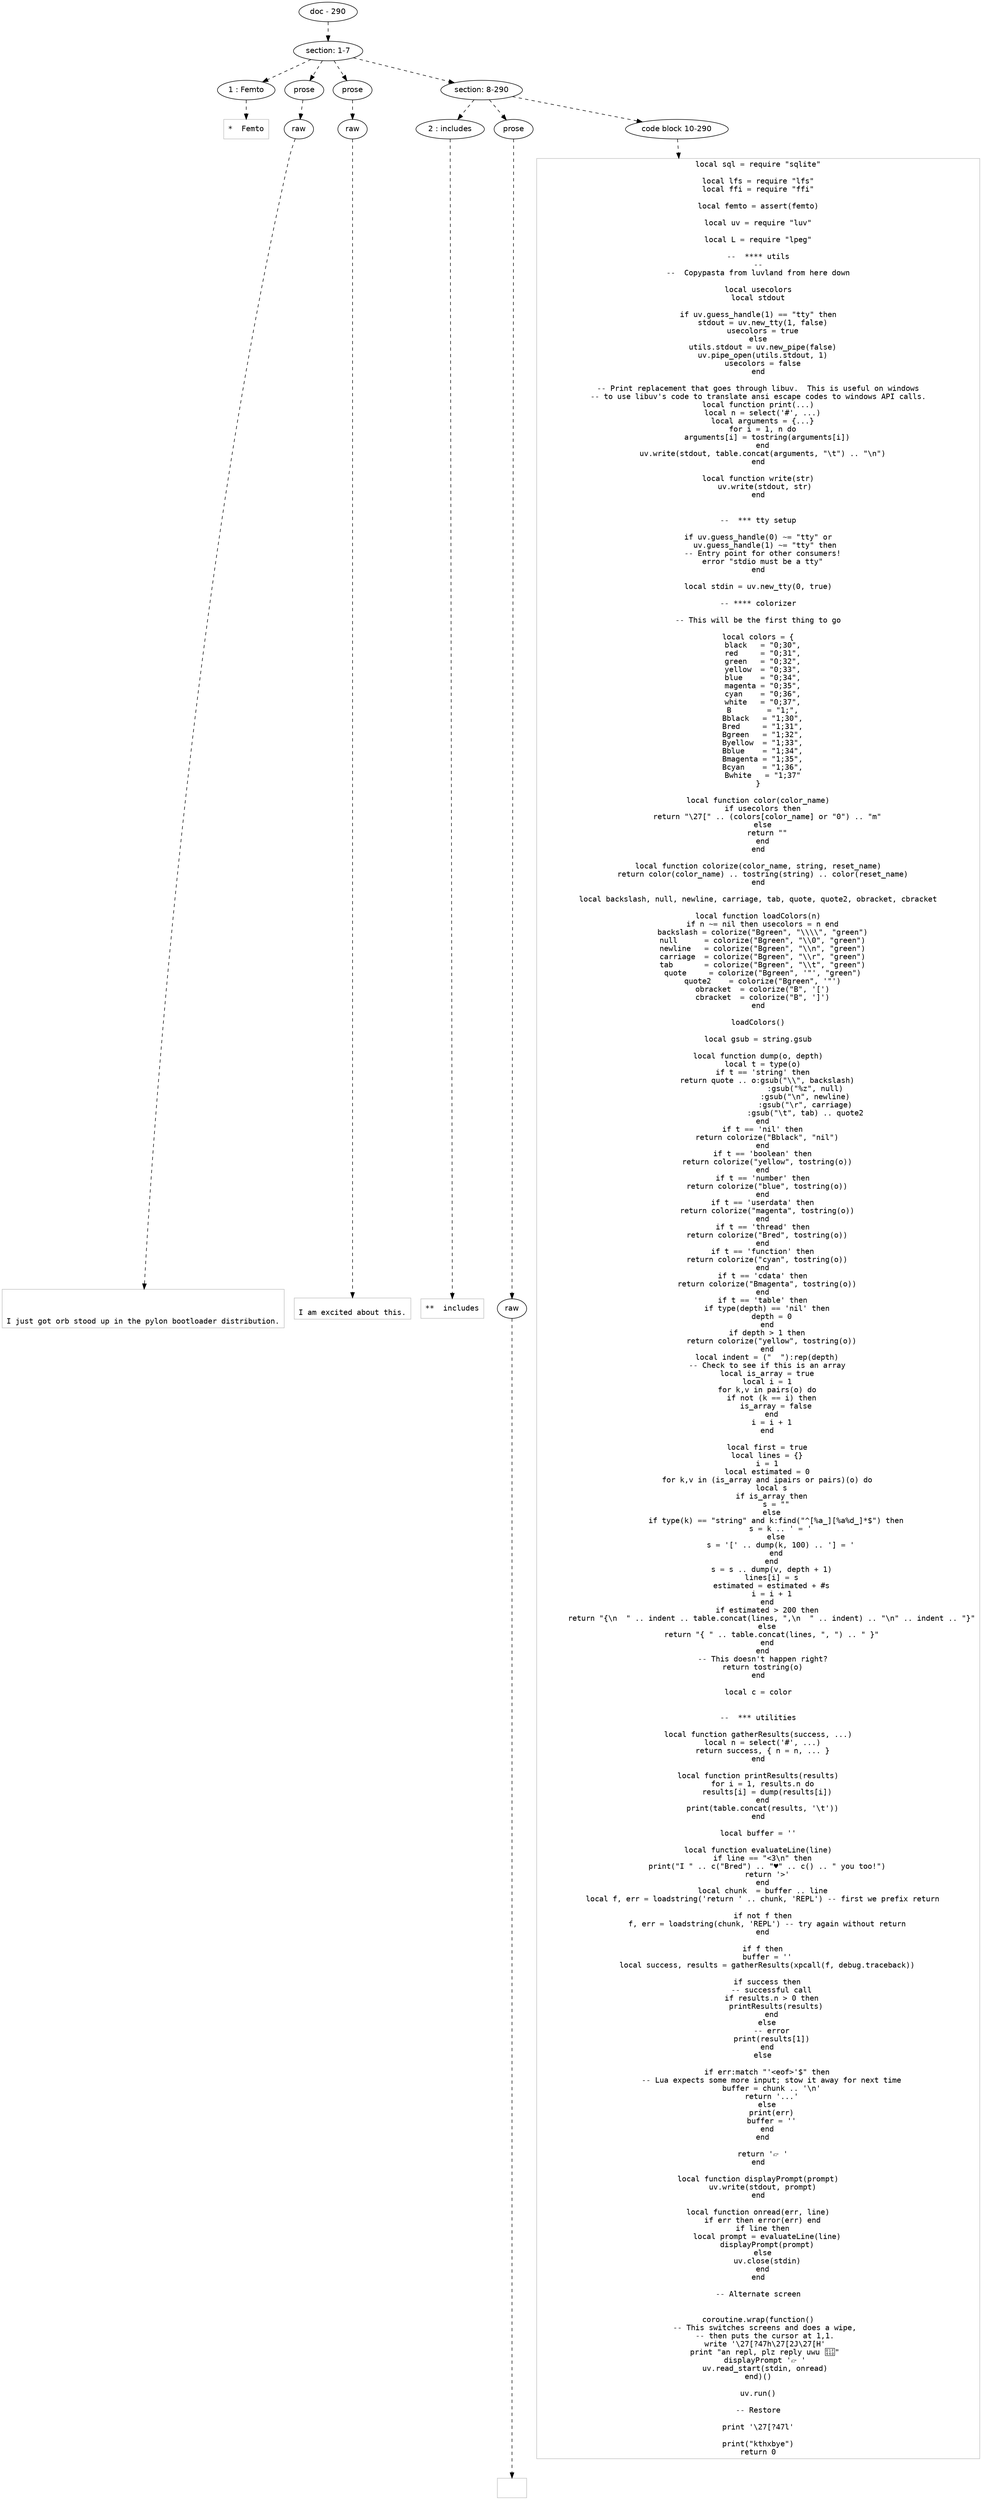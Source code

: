digraph lpegNode {

node [fontname=Helvetica]
edge [style=dashed]

doc_0 [label="doc - 290"]


doc_0 -> { section_1}
{rank=same; section_1}

section_1 [label="section: 1-7"]


// END RANK doc_0

section_1 -> { header_2 prose_3 prose_4 section_5}
{rank=same; header_2 prose_3 prose_4 section_5}

header_2 [label="1 : Femto"]

prose_3 [label="prose"]

prose_4 [label="prose"]

section_5 [label="section: 8-290"]


// END RANK section_1

header_2 -> leaf_6
leaf_6  [color=Gray,shape=rectangle,fontname=Inconsolata,label="*  Femto"]
// END RANK header_2

prose_3 -> { raw_7}
{rank=same; raw_7}

raw_7 [label="raw"]


// END RANK prose_3

raw_7 -> leaf_8
leaf_8  [color=Gray,shape=rectangle,fontname=Inconsolata,label="


I just got orb stood up in the pylon bootloader distribution.
"]
// END RANK raw_7

prose_4 -> { raw_9}
{rank=same; raw_9}

raw_9 [label="raw"]


// END RANK prose_4

raw_9 -> leaf_10
leaf_10  [color=Gray,shape=rectangle,fontname=Inconsolata,label="
I am excited about this.
"]
// END RANK raw_9

section_5 -> { header_11 prose_12 codeblock_13}
{rank=same; header_11 prose_12 codeblock_13}

header_11 [label="2 : includes"]

prose_12 [label="prose"]

codeblock_13 [label="code block 10-290"]


// END RANK section_5

header_11 -> leaf_14
leaf_14  [color=Gray,shape=rectangle,fontname=Inconsolata,label="**  includes"]
// END RANK header_11

prose_12 -> { raw_15}
{rank=same; raw_15}

raw_15 [label="raw"]


// END RANK prose_12

raw_15 -> leaf_16
leaf_16  [color=Gray,shape=rectangle,fontname=Inconsolata,label="
"]
// END RANK raw_15

codeblock_13 -> leaf_17
leaf_17  [color=Gray,shape=rectangle,fontname=Inconsolata,label="local sql = require \"sqlite\"

local lfs = require \"lfs\"
local ffi = require \"ffi\"

local femto = assert(femto)

local uv = require \"luv\"

local L = require \"lpeg\"

--  **** utils
--
--  Copypasta from luvland from here down

local usecolors
local stdout

if uv.guess_handle(1) == \"tty\" then
  stdout = uv.new_tty(1, false)
  usecolors = true
else
  utils.stdout = uv.new_pipe(false)
  uv.pipe_open(utils.stdout, 1)
  usecolors = false
end

-- Print replacement that goes through libuv.  This is useful on windows
-- to use libuv's code to translate ansi escape codes to windows API calls.
local function print(...)
  local n = select('#', ...)
  local arguments = {...}
  for i = 1, n do
    arguments[i] = tostring(arguments[i])
  end
  uv.write(stdout, table.concat(arguments, \"\\t\") .. \"\\n\")
end

local function write(str)
   uv.write(stdout, str)
end


--  *** tty setup

if uv.guess_handle(0) ~= \"tty\" or
   uv.guess_handle(1) ~= \"tty\" then
  -- Entry point for other consumers!
  error \"stdio must be a tty\"
end

local stdin = uv.new_tty(0, true)

-- **** colorizer

-- This will be the first thing to go

local colors = {
  black   = \"0;30\",
  red     = \"0;31\",
  green   = \"0;32\",
  yellow  = \"0;33\",
  blue    = \"0;34\",
  magenta = \"0;35\",
  cyan    = \"0;36\",
  white   = \"0;37\",
  B        = \"1;\",
  Bblack   = \"1;30\",
  Bred     = \"1;31\",
  Bgreen   = \"1;32\",
  Byellow  = \"1;33\",
  Bblue    = \"1;34\",
  Bmagenta = \"1;35\",
  Bcyan    = \"1;36\",
  Bwhite   = \"1;37\"
}

local function color(color_name)
  if usecolors then
    return \"\\27[\" .. (colors[color_name] or \"0\") .. \"m\"
  else
    return \"\"
  end
end

local function colorize(color_name, string, reset_name)
  return color(color_name) .. tostring(string) .. color(reset_name)
end

local backslash, null, newline, carriage, tab, quote, quote2, obracket, cbracket

local function loadColors(n)
  if n ~= nil then usecolors = n end
  backslash = colorize(\"Bgreen\", \"\\\\\\\\\", \"green\")
  null      = colorize(\"Bgreen\", \"\\\\0\", \"green\")
  newline   = colorize(\"Bgreen\", \"\\\\n\", \"green\")
  carriage  = colorize(\"Bgreen\", \"\\\\r\", \"green\")
  tab       = colorize(\"Bgreen\", \"\\\\t\", \"green\")
  quote     = colorize(\"Bgreen\", '\"', \"green\")
  quote2    = colorize(\"Bgreen\", '\"')
  obracket  = colorize(\"B\", '[')
  cbracket  = colorize(\"B\", ']')
end

loadColors()

local gsub = string.gsub

local function dump(o, depth)
  local t = type(o)
  if t == 'string' then
    return quote .. o:gsub(\"\\\\\", backslash)
                     :gsub(\"%z\", null)
                     :gsub(\"\\n\", newline)
                     :gsub(\"\\r\", carriage)
                     :gsub(\"\\t\", tab) .. quote2
  end
  if t == 'nil' then
    return colorize(\"Bblack\", \"nil\")
  end
  if t == 'boolean' then
    return colorize(\"yellow\", tostring(o))
  end
  if t == 'number' then
    return colorize(\"blue\", tostring(o))
  end
  if t == 'userdata' then
    return colorize(\"magenta\", tostring(o))
  end
  if t == 'thread' then
    return colorize(\"Bred\", tostring(o))
  end
  if t == 'function' then
    return colorize(\"cyan\", tostring(o))
  end
  if t == 'cdata' then
    return colorize(\"Bmagenta\", tostring(o))
  end
  if t == 'table' then
    if type(depth) == 'nil' then
      depth = 0
    end
    if depth > 1 then
      return colorize(\"yellow\", tostring(o))
    end
    local indent = (\"  \"):rep(depth)
    -- Check to see if this is an array
    local is_array = true
    local i = 1
    for k,v in pairs(o) do
      if not (k == i) then
        is_array = false
      end
      i = i + 1
    end

    local first = true
    local lines = {}
    i = 1
    local estimated = 0
    for k,v in (is_array and ipairs or pairs)(o) do
      local s
      if is_array then
        s = \"\"
      else
        if type(k) == \"string\" and k:find(\"^[%a_][%a%d_]*$\") then
          s = k .. ' = '
        else
          s = '[' .. dump(k, 100) .. '] = '
        end
      end
      s = s .. dump(v, depth + 1)
      lines[i] = s
      estimated = estimated + #s
      i = i + 1
    end
    if estimated > 200 then
      return \"{\\n  \" .. indent .. table.concat(lines, \",\\n  \" .. indent) .. \"\\n\" .. indent .. \"}\"
    else
      return \"{ \" .. table.concat(lines, \", \") .. \" }\"
    end
  end
  -- This doesn't happen right?
  return tostring(o)
end

local c = color


--  *** utilities

local function gatherResults(success, ...)
  local n = select('#', ...)
  return success, { n = n, ... }
end

local function printResults(results)
  for i = 1, results.n do
    results[i] = dump(results[i])
  end
  print(table.concat(results, '\\t'))
end

local buffer = ''

local function evaluateLine(line)
  if line == \"<3\\n\" then
    print(\"I \" .. c(\"Bred\") .. \"♥\" .. c() .. \" you too!\")
    return '>'
  end
  local chunk  = buffer .. line
  local f, err = loadstring('return ' .. chunk, 'REPL') -- first we prefix return

  if not f then
    f, err = loadstring(chunk, 'REPL') -- try again without return
  end

  if f then
    buffer = ''
    local success, results = gatherResults(xpcall(f, debug.traceback))

    if success then
      -- successful call
      if results.n > 0 then
        printResults(results)
      end
    else
      -- error
      print(results[1])
    end
  else

    if err:match \"'<eof>'$\" then
      -- Lua expects some more input; stow it away for next time
      buffer = chunk .. '\\n'
      return '...'
    else
      print(err)
      buffer = ''
    end
  end

  return '👉 '
end

local function displayPrompt(prompt)
  uv.write(stdout, prompt)
end

local function onread(err, line)
  if err then error(err) end
  if line then
    local prompt = evaluateLine(line)
    displayPrompt(prompt)
  else
    uv.close(stdin)
  end
end

-- Alternate screen


coroutine.wrap(function()
   -- This switches screens and does a wipe,
   -- then puts the cursor at 1,1.
   write '\\27[?47h\\27[2J\\27[H'
   print \"an repl, plz reply uwu 👀\"
   displayPrompt '👉 '
   uv.read_start(stdin, onread)
end)()

uv.run()

-- Restore

print '\\27[?47l'

print(\"kthxbye\")
return 0"]
// END RANK codeblock_13


}
